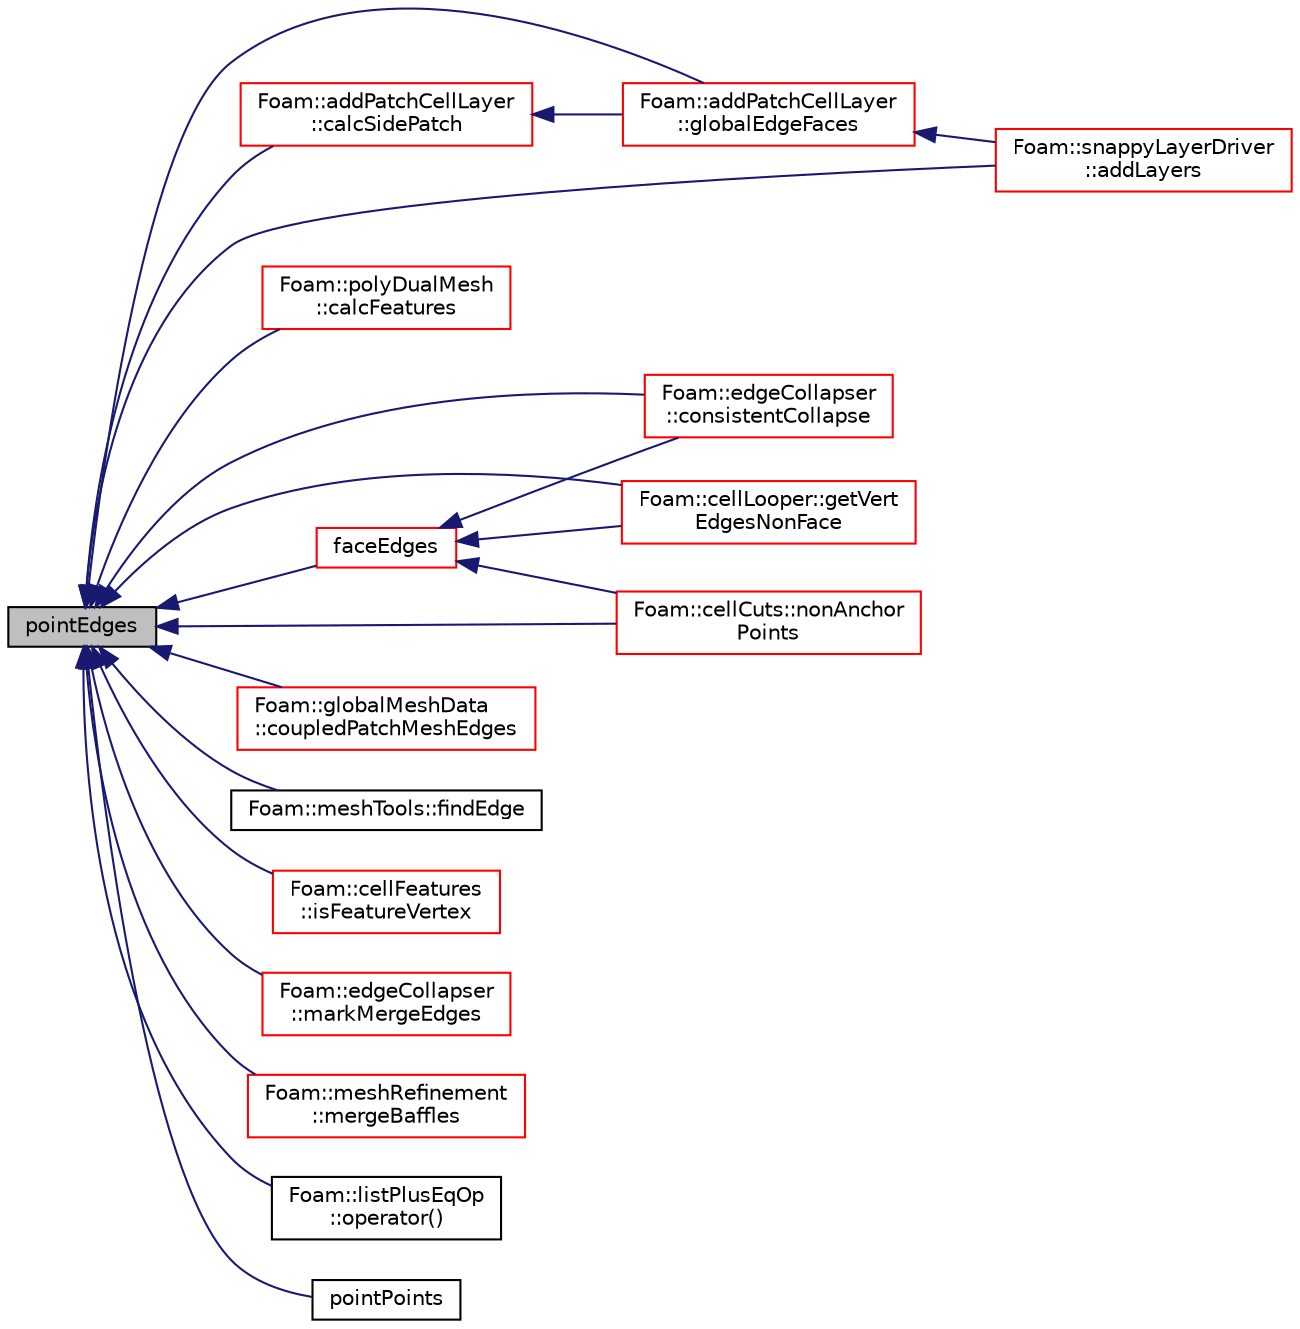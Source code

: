 digraph "pointEdges"
{
  bgcolor="transparent";
  edge [fontname="Helvetica",fontsize="10",labelfontname="Helvetica",labelfontsize="10"];
  node [fontname="Helvetica",fontsize="10",shape=record];
  rankdir="LR";
  Node1 [label="pointEdges",height=0.2,width=0.4,color="black", fillcolor="grey75", style="filled", fontcolor="black"];
  Node1 -> Node2 [dir="back",color="midnightblue",fontsize="10",style="solid",fontname="Helvetica"];
  Node2 [label="Foam::snappyLayerDriver\l::addLayers",height=0.2,width=0.4,color="red",URL="$a02368.html#a2654851d1ffedc26e8ff1424f7097ba6",tooltip="Add cell layers. "];
  Node1 -> Node3 [dir="back",color="midnightblue",fontsize="10",style="solid",fontname="Helvetica"];
  Node3 [label="Foam::polyDualMesh\l::calcFeatures",height=0.2,width=0.4,color="red",URL="$a01917.html#a9462253b504fad04ae7194f1f17469c8",tooltip="Helper function to create feature edges and points based on. "];
  Node1 -> Node4 [dir="back",color="midnightblue",fontsize="10",style="solid",fontname="Helvetica"];
  Node4 [label="Foam::addPatchCellLayer\l::calcSidePatch",height=0.2,width=0.4,color="red",URL="$a00025.html#a25346f181e6f56df9a1839ff94eea581",tooltip="Boundary edges get extruded into boundary faces. Determine patch. "];
  Node4 -> Node5 [dir="back",color="midnightblue",fontsize="10",style="solid",fontname="Helvetica"];
  Node5 [label="Foam::addPatchCellLayer\l::globalEdgeFaces",height=0.2,width=0.4,color="red",URL="$a00025.html#aeea8524ff2d092f53488dd1cb593c58e",tooltip="Per patch edge the pp faces (in global indices) using it. Uses. "];
  Node5 -> Node2 [dir="back",color="midnightblue",fontsize="10",style="solid",fontname="Helvetica"];
  Node1 -> Node6 [dir="back",color="midnightblue",fontsize="10",style="solid",fontname="Helvetica"];
  Node6 [label="Foam::edgeCollapser\l::consistentCollapse",height=0.2,width=0.4,color="red",URL="$a00613.html#a70ec95413552469153a76deff350a0d5",tooltip="Ensure that the collapse is parallel consistent and update. "];
  Node1 -> Node7 [dir="back",color="midnightblue",fontsize="10",style="solid",fontname="Helvetica"];
  Node7 [label="Foam::globalMeshData\l::coupledPatchMeshEdges",height=0.2,width=0.4,color="red",URL="$a00935.html#a206c91a48fcb2446ebdd2216f199441f",tooltip="Return map from coupledPatch edges to mesh edges. "];
  Node1 -> Node8 [dir="back",color="midnightblue",fontsize="10",style="solid",fontname="Helvetica"];
  Node8 [label="faceEdges",height=0.2,width=0.4,color="red",URL="$a01973.html#af8f18d40d14450677bb24334032e7638"];
  Node8 -> Node6 [dir="back",color="midnightblue",fontsize="10",style="solid",fontname="Helvetica"];
  Node8 -> Node9 [dir="back",color="midnightblue",fontsize="10",style="solid",fontname="Helvetica"];
  Node9 [label="Foam::cellLooper::getVert\lEdgesNonFace",height=0.2,width=0.4,color="red",URL="$a00216.html#a1d38675953640be983e191e984181272",tooltip="Get edges (on cell) connected to vertI which are not on faceI. "];
  Node8 -> Node10 [dir="back",color="midnightblue",fontsize="10",style="solid",fontname="Helvetica"];
  Node10 [label="Foam::cellCuts::nonAnchor\lPoints",height=0.2,width=0.4,color="red",URL="$a00210.html#a8787009bd3255baa9c0480bbe3df17e3",tooltip="Invert anchor point selection. "];
  Node1 -> Node11 [dir="back",color="midnightblue",fontsize="10",style="solid",fontname="Helvetica"];
  Node11 [label="Foam::meshTools::findEdge",height=0.2,width=0.4,color="black",URL="$a10813.html#ac23b3c803050cb2339b3b256887505a6",tooltip="Return edge between two vertices. Returns -1 if no edge. "];
  Node1 -> Node9 [dir="back",color="midnightblue",fontsize="10",style="solid",fontname="Helvetica"];
  Node1 -> Node5 [dir="back",color="midnightblue",fontsize="10",style="solid",fontname="Helvetica"];
  Node1 -> Node12 [dir="back",color="midnightblue",fontsize="10",style="solid",fontname="Helvetica"];
  Node12 [label="Foam::cellFeatures\l::isFeatureVertex",height=0.2,width=0.4,color="red",URL="$a00213.html#a83c2f0d7c049cb87f518a53e2aab5b31",tooltip="Is vertexI on faceI used by two edges that form feature. "];
  Node1 -> Node13 [dir="back",color="midnightblue",fontsize="10",style="solid",fontname="Helvetica"];
  Node13 [label="Foam::edgeCollapser\l::markMergeEdges",height=0.2,width=0.4,color="red",URL="$a00613.html#a2082adaf6f9bf866cd3de2b1321e3863",tooltip="Mark (in collapseEdge) any edges to merge. "];
  Node1 -> Node14 [dir="back",color="midnightblue",fontsize="10",style="solid",fontname="Helvetica"];
  Node14 [label="Foam::meshRefinement\l::mergeBaffles",height=0.2,width=0.4,color="red",URL="$a01473.html#aa959f1ef1377d3a4eaac5ff099280e50",tooltip="Merge baffles. Gets pairs of faces. "];
  Node1 -> Node10 [dir="back",color="midnightblue",fontsize="10",style="solid",fontname="Helvetica"];
  Node1 -> Node15 [dir="back",color="midnightblue",fontsize="10",style="solid",fontname="Helvetica"];
  Node15 [label="Foam::listPlusEqOp\l::operator()",height=0.2,width=0.4,color="black",URL="$a01371.html#ae4420a9fd791f5ab9ebad1a3150ba899"];
  Node1 -> Node16 [dir="back",color="midnightblue",fontsize="10",style="solid",fontname="Helvetica"];
  Node16 [label="pointPoints",height=0.2,width=0.4,color="black",URL="$a01973.html#ac3f0c1679c9eb8936219eb389c891e77",tooltip="pointPoints using edges, pointEdges "];
}
